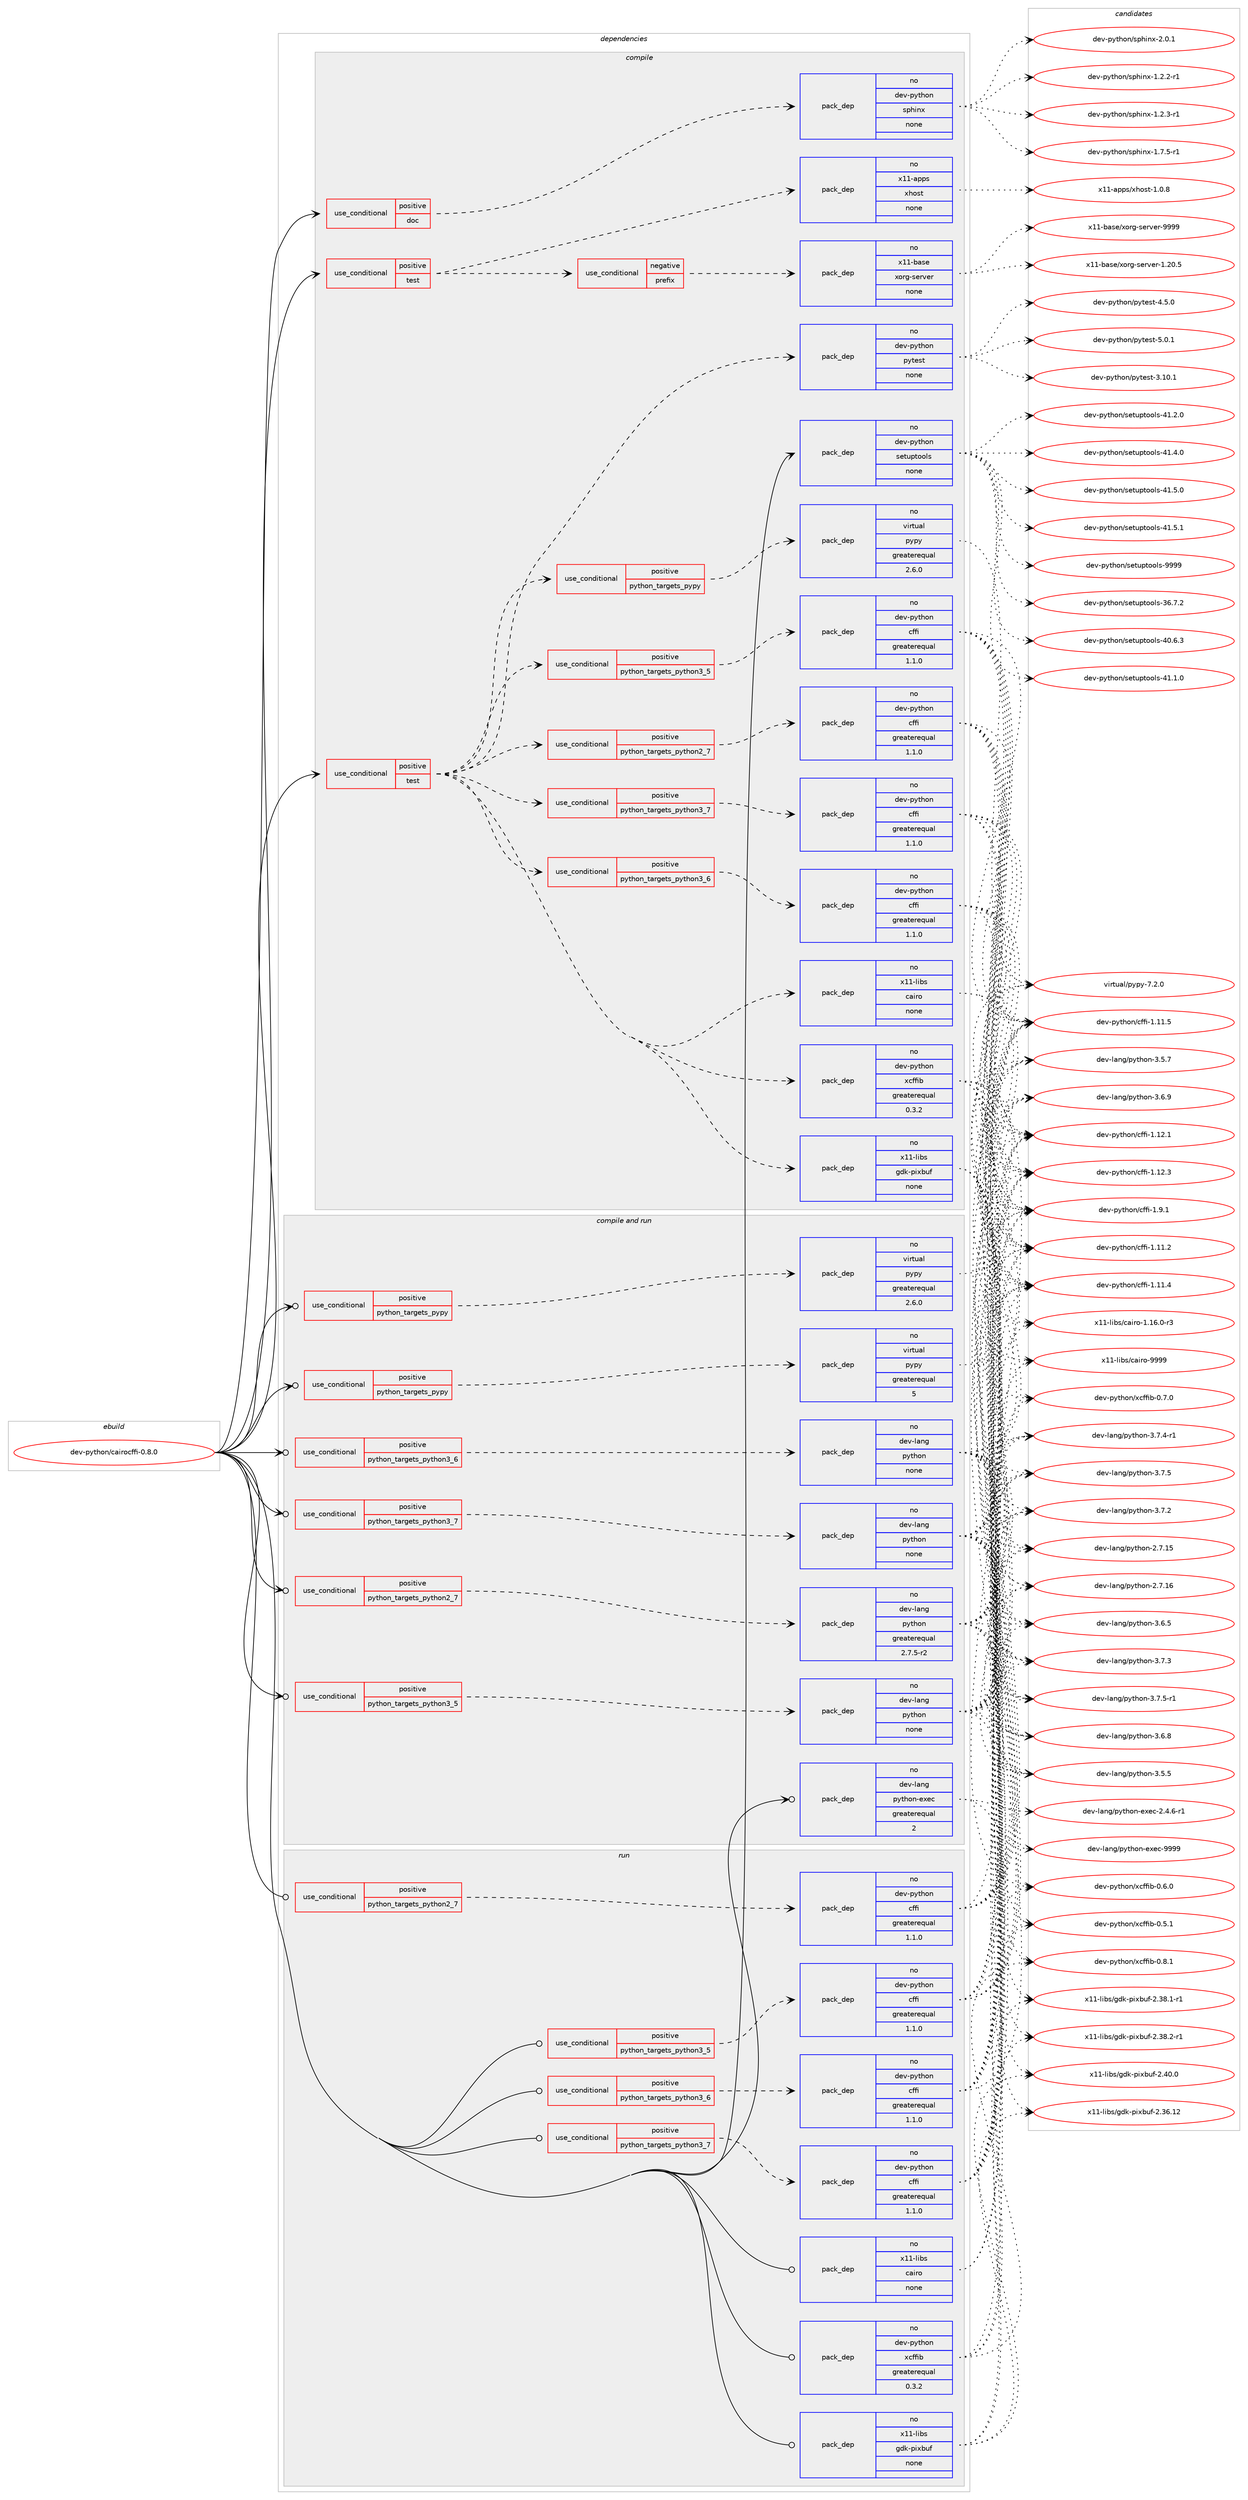 digraph prolog {

# *************
# Graph options
# *************

newrank=true;
concentrate=true;
compound=true;
graph [rankdir=LR,fontname=Helvetica,fontsize=10,ranksep=1.5];#, ranksep=2.5, nodesep=0.2];
edge  [arrowhead=vee];
node  [fontname=Helvetica,fontsize=10];

# **********
# The ebuild
# **********

subgraph cluster_leftcol {
color=gray;
rank=same;
label=<<i>ebuild</i>>;
id [label="dev-python/cairocffi-0.8.0", color=red, width=4, href="../dev-python/cairocffi-0.8.0.svg"];
}

# ****************
# The dependencies
# ****************

subgraph cluster_midcol {
color=gray;
label=<<i>dependencies</i>>;
subgraph cluster_compile {
fillcolor="#eeeeee";
style=filled;
label=<<i>compile</i>>;
subgraph cond137198 {
dependency597837 [label=<<TABLE BORDER="0" CELLBORDER="1" CELLSPACING="0" CELLPADDING="4"><TR><TD ROWSPAN="3" CELLPADDING="10">use_conditional</TD></TR><TR><TD>positive</TD></TR><TR><TD>doc</TD></TR></TABLE>>, shape=none, color=red];
subgraph pack448862 {
dependency597838 [label=<<TABLE BORDER="0" CELLBORDER="1" CELLSPACING="0" CELLPADDING="4" WIDTH="220"><TR><TD ROWSPAN="6" CELLPADDING="30">pack_dep</TD></TR><TR><TD WIDTH="110">no</TD></TR><TR><TD>dev-python</TD></TR><TR><TD>sphinx</TD></TR><TR><TD>none</TD></TR><TR><TD></TD></TR></TABLE>>, shape=none, color=blue];
}
dependency597837:e -> dependency597838:w [weight=20,style="dashed",arrowhead="vee"];
}
id:e -> dependency597837:w [weight=20,style="solid",arrowhead="vee"];
subgraph cond137199 {
dependency597839 [label=<<TABLE BORDER="0" CELLBORDER="1" CELLSPACING="0" CELLPADDING="4"><TR><TD ROWSPAN="3" CELLPADDING="10">use_conditional</TD></TR><TR><TD>positive</TD></TR><TR><TD>test</TD></TR></TABLE>>, shape=none, color=red];
subgraph cond137200 {
dependency597840 [label=<<TABLE BORDER="0" CELLBORDER="1" CELLSPACING="0" CELLPADDING="4"><TR><TD ROWSPAN="3" CELLPADDING="10">use_conditional</TD></TR><TR><TD>negative</TD></TR><TR><TD>prefix</TD></TR></TABLE>>, shape=none, color=red];
subgraph pack448863 {
dependency597841 [label=<<TABLE BORDER="0" CELLBORDER="1" CELLSPACING="0" CELLPADDING="4" WIDTH="220"><TR><TD ROWSPAN="6" CELLPADDING="30">pack_dep</TD></TR><TR><TD WIDTH="110">no</TD></TR><TR><TD>x11-base</TD></TR><TR><TD>xorg-server</TD></TR><TR><TD>none</TD></TR><TR><TD></TD></TR></TABLE>>, shape=none, color=blue];
}
dependency597840:e -> dependency597841:w [weight=20,style="dashed",arrowhead="vee"];
}
dependency597839:e -> dependency597840:w [weight=20,style="dashed",arrowhead="vee"];
subgraph pack448864 {
dependency597842 [label=<<TABLE BORDER="0" CELLBORDER="1" CELLSPACING="0" CELLPADDING="4" WIDTH="220"><TR><TD ROWSPAN="6" CELLPADDING="30">pack_dep</TD></TR><TR><TD WIDTH="110">no</TD></TR><TR><TD>x11-apps</TD></TR><TR><TD>xhost</TD></TR><TR><TD>none</TD></TR><TR><TD></TD></TR></TABLE>>, shape=none, color=blue];
}
dependency597839:e -> dependency597842:w [weight=20,style="dashed",arrowhead="vee"];
}
id:e -> dependency597839:w [weight=20,style="solid",arrowhead="vee"];
subgraph cond137201 {
dependency597843 [label=<<TABLE BORDER="0" CELLBORDER="1" CELLSPACING="0" CELLPADDING="4"><TR><TD ROWSPAN="3" CELLPADDING="10">use_conditional</TD></TR><TR><TD>positive</TD></TR><TR><TD>test</TD></TR></TABLE>>, shape=none, color=red];
subgraph cond137202 {
dependency597844 [label=<<TABLE BORDER="0" CELLBORDER="1" CELLSPACING="0" CELLPADDING="4"><TR><TD ROWSPAN="3" CELLPADDING="10">use_conditional</TD></TR><TR><TD>positive</TD></TR><TR><TD>python_targets_python2_7</TD></TR></TABLE>>, shape=none, color=red];
subgraph pack448865 {
dependency597845 [label=<<TABLE BORDER="0" CELLBORDER="1" CELLSPACING="0" CELLPADDING="4" WIDTH="220"><TR><TD ROWSPAN="6" CELLPADDING="30">pack_dep</TD></TR><TR><TD WIDTH="110">no</TD></TR><TR><TD>dev-python</TD></TR><TR><TD>cffi</TD></TR><TR><TD>greaterequal</TD></TR><TR><TD>1.1.0</TD></TR></TABLE>>, shape=none, color=blue];
}
dependency597844:e -> dependency597845:w [weight=20,style="dashed",arrowhead="vee"];
}
dependency597843:e -> dependency597844:w [weight=20,style="dashed",arrowhead="vee"];
subgraph cond137203 {
dependency597846 [label=<<TABLE BORDER="0" CELLBORDER="1" CELLSPACING="0" CELLPADDING="4"><TR><TD ROWSPAN="3" CELLPADDING="10">use_conditional</TD></TR><TR><TD>positive</TD></TR><TR><TD>python_targets_python3_5</TD></TR></TABLE>>, shape=none, color=red];
subgraph pack448866 {
dependency597847 [label=<<TABLE BORDER="0" CELLBORDER="1" CELLSPACING="0" CELLPADDING="4" WIDTH="220"><TR><TD ROWSPAN="6" CELLPADDING="30">pack_dep</TD></TR><TR><TD WIDTH="110">no</TD></TR><TR><TD>dev-python</TD></TR><TR><TD>cffi</TD></TR><TR><TD>greaterequal</TD></TR><TR><TD>1.1.0</TD></TR></TABLE>>, shape=none, color=blue];
}
dependency597846:e -> dependency597847:w [weight=20,style="dashed",arrowhead="vee"];
}
dependency597843:e -> dependency597846:w [weight=20,style="dashed",arrowhead="vee"];
subgraph cond137204 {
dependency597848 [label=<<TABLE BORDER="0" CELLBORDER="1" CELLSPACING="0" CELLPADDING="4"><TR><TD ROWSPAN="3" CELLPADDING="10">use_conditional</TD></TR><TR><TD>positive</TD></TR><TR><TD>python_targets_python3_6</TD></TR></TABLE>>, shape=none, color=red];
subgraph pack448867 {
dependency597849 [label=<<TABLE BORDER="0" CELLBORDER="1" CELLSPACING="0" CELLPADDING="4" WIDTH="220"><TR><TD ROWSPAN="6" CELLPADDING="30">pack_dep</TD></TR><TR><TD WIDTH="110">no</TD></TR><TR><TD>dev-python</TD></TR><TR><TD>cffi</TD></TR><TR><TD>greaterequal</TD></TR><TR><TD>1.1.0</TD></TR></TABLE>>, shape=none, color=blue];
}
dependency597848:e -> dependency597849:w [weight=20,style="dashed",arrowhead="vee"];
}
dependency597843:e -> dependency597848:w [weight=20,style="dashed",arrowhead="vee"];
subgraph cond137205 {
dependency597850 [label=<<TABLE BORDER="0" CELLBORDER="1" CELLSPACING="0" CELLPADDING="4"><TR><TD ROWSPAN="3" CELLPADDING="10">use_conditional</TD></TR><TR><TD>positive</TD></TR><TR><TD>python_targets_python3_7</TD></TR></TABLE>>, shape=none, color=red];
subgraph pack448868 {
dependency597851 [label=<<TABLE BORDER="0" CELLBORDER="1" CELLSPACING="0" CELLPADDING="4" WIDTH="220"><TR><TD ROWSPAN="6" CELLPADDING="30">pack_dep</TD></TR><TR><TD WIDTH="110">no</TD></TR><TR><TD>dev-python</TD></TR><TR><TD>cffi</TD></TR><TR><TD>greaterequal</TD></TR><TR><TD>1.1.0</TD></TR></TABLE>>, shape=none, color=blue];
}
dependency597850:e -> dependency597851:w [weight=20,style="dashed",arrowhead="vee"];
}
dependency597843:e -> dependency597850:w [weight=20,style="dashed",arrowhead="vee"];
subgraph pack448869 {
dependency597852 [label=<<TABLE BORDER="0" CELLBORDER="1" CELLSPACING="0" CELLPADDING="4" WIDTH="220"><TR><TD ROWSPAN="6" CELLPADDING="30">pack_dep</TD></TR><TR><TD WIDTH="110">no</TD></TR><TR><TD>dev-python</TD></TR><TR><TD>xcffib</TD></TR><TR><TD>greaterequal</TD></TR><TR><TD>0.3.2</TD></TR></TABLE>>, shape=none, color=blue];
}
dependency597843:e -> dependency597852:w [weight=20,style="dashed",arrowhead="vee"];
subgraph pack448870 {
dependency597853 [label=<<TABLE BORDER="0" CELLBORDER="1" CELLSPACING="0" CELLPADDING="4" WIDTH="220"><TR><TD ROWSPAN="6" CELLPADDING="30">pack_dep</TD></TR><TR><TD WIDTH="110">no</TD></TR><TR><TD>x11-libs</TD></TR><TR><TD>cairo</TD></TR><TR><TD>none</TD></TR><TR><TD></TD></TR></TABLE>>, shape=none, color=blue];
}
dependency597843:e -> dependency597853:w [weight=20,style="dashed",arrowhead="vee"];
subgraph pack448871 {
dependency597854 [label=<<TABLE BORDER="0" CELLBORDER="1" CELLSPACING="0" CELLPADDING="4" WIDTH="220"><TR><TD ROWSPAN="6" CELLPADDING="30">pack_dep</TD></TR><TR><TD WIDTH="110">no</TD></TR><TR><TD>x11-libs</TD></TR><TR><TD>gdk-pixbuf</TD></TR><TR><TD>none</TD></TR><TR><TD></TD></TR></TABLE>>, shape=none, color=blue];
}
dependency597843:e -> dependency597854:w [weight=20,style="dashed",arrowhead="vee"];
subgraph cond137206 {
dependency597855 [label=<<TABLE BORDER="0" CELLBORDER="1" CELLSPACING="0" CELLPADDING="4"><TR><TD ROWSPAN="3" CELLPADDING="10">use_conditional</TD></TR><TR><TD>positive</TD></TR><TR><TD>python_targets_pypy</TD></TR></TABLE>>, shape=none, color=red];
subgraph pack448872 {
dependency597856 [label=<<TABLE BORDER="0" CELLBORDER="1" CELLSPACING="0" CELLPADDING="4" WIDTH="220"><TR><TD ROWSPAN="6" CELLPADDING="30">pack_dep</TD></TR><TR><TD WIDTH="110">no</TD></TR><TR><TD>virtual</TD></TR><TR><TD>pypy</TD></TR><TR><TD>greaterequal</TD></TR><TR><TD>2.6.0</TD></TR></TABLE>>, shape=none, color=blue];
}
dependency597855:e -> dependency597856:w [weight=20,style="dashed",arrowhead="vee"];
}
dependency597843:e -> dependency597855:w [weight=20,style="dashed",arrowhead="vee"];
subgraph pack448873 {
dependency597857 [label=<<TABLE BORDER="0" CELLBORDER="1" CELLSPACING="0" CELLPADDING="4" WIDTH="220"><TR><TD ROWSPAN="6" CELLPADDING="30">pack_dep</TD></TR><TR><TD WIDTH="110">no</TD></TR><TR><TD>dev-python</TD></TR><TR><TD>pytest</TD></TR><TR><TD>none</TD></TR><TR><TD></TD></TR></TABLE>>, shape=none, color=blue];
}
dependency597843:e -> dependency597857:w [weight=20,style="dashed",arrowhead="vee"];
}
id:e -> dependency597843:w [weight=20,style="solid",arrowhead="vee"];
subgraph pack448874 {
dependency597858 [label=<<TABLE BORDER="0" CELLBORDER="1" CELLSPACING="0" CELLPADDING="4" WIDTH="220"><TR><TD ROWSPAN="6" CELLPADDING="30">pack_dep</TD></TR><TR><TD WIDTH="110">no</TD></TR><TR><TD>dev-python</TD></TR><TR><TD>setuptools</TD></TR><TR><TD>none</TD></TR><TR><TD></TD></TR></TABLE>>, shape=none, color=blue];
}
id:e -> dependency597858:w [weight=20,style="solid",arrowhead="vee"];
}
subgraph cluster_compileandrun {
fillcolor="#eeeeee";
style=filled;
label=<<i>compile and run</i>>;
subgraph cond137207 {
dependency597859 [label=<<TABLE BORDER="0" CELLBORDER="1" CELLSPACING="0" CELLPADDING="4"><TR><TD ROWSPAN="3" CELLPADDING="10">use_conditional</TD></TR><TR><TD>positive</TD></TR><TR><TD>python_targets_pypy</TD></TR></TABLE>>, shape=none, color=red];
subgraph pack448875 {
dependency597860 [label=<<TABLE BORDER="0" CELLBORDER="1" CELLSPACING="0" CELLPADDING="4" WIDTH="220"><TR><TD ROWSPAN="6" CELLPADDING="30">pack_dep</TD></TR><TR><TD WIDTH="110">no</TD></TR><TR><TD>virtual</TD></TR><TR><TD>pypy</TD></TR><TR><TD>greaterequal</TD></TR><TR><TD>2.6.0</TD></TR></TABLE>>, shape=none, color=blue];
}
dependency597859:e -> dependency597860:w [weight=20,style="dashed",arrowhead="vee"];
}
id:e -> dependency597859:w [weight=20,style="solid",arrowhead="odotvee"];
subgraph cond137208 {
dependency597861 [label=<<TABLE BORDER="0" CELLBORDER="1" CELLSPACING="0" CELLPADDING="4"><TR><TD ROWSPAN="3" CELLPADDING="10">use_conditional</TD></TR><TR><TD>positive</TD></TR><TR><TD>python_targets_pypy</TD></TR></TABLE>>, shape=none, color=red];
subgraph pack448876 {
dependency597862 [label=<<TABLE BORDER="0" CELLBORDER="1" CELLSPACING="0" CELLPADDING="4" WIDTH="220"><TR><TD ROWSPAN="6" CELLPADDING="30">pack_dep</TD></TR><TR><TD WIDTH="110">no</TD></TR><TR><TD>virtual</TD></TR><TR><TD>pypy</TD></TR><TR><TD>greaterequal</TD></TR><TR><TD>5</TD></TR></TABLE>>, shape=none, color=blue];
}
dependency597861:e -> dependency597862:w [weight=20,style="dashed",arrowhead="vee"];
}
id:e -> dependency597861:w [weight=20,style="solid",arrowhead="odotvee"];
subgraph cond137209 {
dependency597863 [label=<<TABLE BORDER="0" CELLBORDER="1" CELLSPACING="0" CELLPADDING="4"><TR><TD ROWSPAN="3" CELLPADDING="10">use_conditional</TD></TR><TR><TD>positive</TD></TR><TR><TD>python_targets_python2_7</TD></TR></TABLE>>, shape=none, color=red];
subgraph pack448877 {
dependency597864 [label=<<TABLE BORDER="0" CELLBORDER="1" CELLSPACING="0" CELLPADDING="4" WIDTH="220"><TR><TD ROWSPAN="6" CELLPADDING="30">pack_dep</TD></TR><TR><TD WIDTH="110">no</TD></TR><TR><TD>dev-lang</TD></TR><TR><TD>python</TD></TR><TR><TD>greaterequal</TD></TR><TR><TD>2.7.5-r2</TD></TR></TABLE>>, shape=none, color=blue];
}
dependency597863:e -> dependency597864:w [weight=20,style="dashed",arrowhead="vee"];
}
id:e -> dependency597863:w [weight=20,style="solid",arrowhead="odotvee"];
subgraph cond137210 {
dependency597865 [label=<<TABLE BORDER="0" CELLBORDER="1" CELLSPACING="0" CELLPADDING="4"><TR><TD ROWSPAN="3" CELLPADDING="10">use_conditional</TD></TR><TR><TD>positive</TD></TR><TR><TD>python_targets_python3_5</TD></TR></TABLE>>, shape=none, color=red];
subgraph pack448878 {
dependency597866 [label=<<TABLE BORDER="0" CELLBORDER="1" CELLSPACING="0" CELLPADDING="4" WIDTH="220"><TR><TD ROWSPAN="6" CELLPADDING="30">pack_dep</TD></TR><TR><TD WIDTH="110">no</TD></TR><TR><TD>dev-lang</TD></TR><TR><TD>python</TD></TR><TR><TD>none</TD></TR><TR><TD></TD></TR></TABLE>>, shape=none, color=blue];
}
dependency597865:e -> dependency597866:w [weight=20,style="dashed",arrowhead="vee"];
}
id:e -> dependency597865:w [weight=20,style="solid",arrowhead="odotvee"];
subgraph cond137211 {
dependency597867 [label=<<TABLE BORDER="0" CELLBORDER="1" CELLSPACING="0" CELLPADDING="4"><TR><TD ROWSPAN="3" CELLPADDING="10">use_conditional</TD></TR><TR><TD>positive</TD></TR><TR><TD>python_targets_python3_6</TD></TR></TABLE>>, shape=none, color=red];
subgraph pack448879 {
dependency597868 [label=<<TABLE BORDER="0" CELLBORDER="1" CELLSPACING="0" CELLPADDING="4" WIDTH="220"><TR><TD ROWSPAN="6" CELLPADDING="30">pack_dep</TD></TR><TR><TD WIDTH="110">no</TD></TR><TR><TD>dev-lang</TD></TR><TR><TD>python</TD></TR><TR><TD>none</TD></TR><TR><TD></TD></TR></TABLE>>, shape=none, color=blue];
}
dependency597867:e -> dependency597868:w [weight=20,style="dashed",arrowhead="vee"];
}
id:e -> dependency597867:w [weight=20,style="solid",arrowhead="odotvee"];
subgraph cond137212 {
dependency597869 [label=<<TABLE BORDER="0" CELLBORDER="1" CELLSPACING="0" CELLPADDING="4"><TR><TD ROWSPAN="3" CELLPADDING="10">use_conditional</TD></TR><TR><TD>positive</TD></TR><TR><TD>python_targets_python3_7</TD></TR></TABLE>>, shape=none, color=red];
subgraph pack448880 {
dependency597870 [label=<<TABLE BORDER="0" CELLBORDER="1" CELLSPACING="0" CELLPADDING="4" WIDTH="220"><TR><TD ROWSPAN="6" CELLPADDING="30">pack_dep</TD></TR><TR><TD WIDTH="110">no</TD></TR><TR><TD>dev-lang</TD></TR><TR><TD>python</TD></TR><TR><TD>none</TD></TR><TR><TD></TD></TR></TABLE>>, shape=none, color=blue];
}
dependency597869:e -> dependency597870:w [weight=20,style="dashed",arrowhead="vee"];
}
id:e -> dependency597869:w [weight=20,style="solid",arrowhead="odotvee"];
subgraph pack448881 {
dependency597871 [label=<<TABLE BORDER="0" CELLBORDER="1" CELLSPACING="0" CELLPADDING="4" WIDTH="220"><TR><TD ROWSPAN="6" CELLPADDING="30">pack_dep</TD></TR><TR><TD WIDTH="110">no</TD></TR><TR><TD>dev-lang</TD></TR><TR><TD>python-exec</TD></TR><TR><TD>greaterequal</TD></TR><TR><TD>2</TD></TR></TABLE>>, shape=none, color=blue];
}
id:e -> dependency597871:w [weight=20,style="solid",arrowhead="odotvee"];
}
subgraph cluster_run {
fillcolor="#eeeeee";
style=filled;
label=<<i>run</i>>;
subgraph cond137213 {
dependency597872 [label=<<TABLE BORDER="0" CELLBORDER="1" CELLSPACING="0" CELLPADDING="4"><TR><TD ROWSPAN="3" CELLPADDING="10">use_conditional</TD></TR><TR><TD>positive</TD></TR><TR><TD>python_targets_python2_7</TD></TR></TABLE>>, shape=none, color=red];
subgraph pack448882 {
dependency597873 [label=<<TABLE BORDER="0" CELLBORDER="1" CELLSPACING="0" CELLPADDING="4" WIDTH="220"><TR><TD ROWSPAN="6" CELLPADDING="30">pack_dep</TD></TR><TR><TD WIDTH="110">no</TD></TR><TR><TD>dev-python</TD></TR><TR><TD>cffi</TD></TR><TR><TD>greaterequal</TD></TR><TR><TD>1.1.0</TD></TR></TABLE>>, shape=none, color=blue];
}
dependency597872:e -> dependency597873:w [weight=20,style="dashed",arrowhead="vee"];
}
id:e -> dependency597872:w [weight=20,style="solid",arrowhead="odot"];
subgraph cond137214 {
dependency597874 [label=<<TABLE BORDER="0" CELLBORDER="1" CELLSPACING="0" CELLPADDING="4"><TR><TD ROWSPAN="3" CELLPADDING="10">use_conditional</TD></TR><TR><TD>positive</TD></TR><TR><TD>python_targets_python3_5</TD></TR></TABLE>>, shape=none, color=red];
subgraph pack448883 {
dependency597875 [label=<<TABLE BORDER="0" CELLBORDER="1" CELLSPACING="0" CELLPADDING="4" WIDTH="220"><TR><TD ROWSPAN="6" CELLPADDING="30">pack_dep</TD></TR><TR><TD WIDTH="110">no</TD></TR><TR><TD>dev-python</TD></TR><TR><TD>cffi</TD></TR><TR><TD>greaterequal</TD></TR><TR><TD>1.1.0</TD></TR></TABLE>>, shape=none, color=blue];
}
dependency597874:e -> dependency597875:w [weight=20,style="dashed",arrowhead="vee"];
}
id:e -> dependency597874:w [weight=20,style="solid",arrowhead="odot"];
subgraph cond137215 {
dependency597876 [label=<<TABLE BORDER="0" CELLBORDER="1" CELLSPACING="0" CELLPADDING="4"><TR><TD ROWSPAN="3" CELLPADDING="10">use_conditional</TD></TR><TR><TD>positive</TD></TR><TR><TD>python_targets_python3_6</TD></TR></TABLE>>, shape=none, color=red];
subgraph pack448884 {
dependency597877 [label=<<TABLE BORDER="0" CELLBORDER="1" CELLSPACING="0" CELLPADDING="4" WIDTH="220"><TR><TD ROWSPAN="6" CELLPADDING="30">pack_dep</TD></TR><TR><TD WIDTH="110">no</TD></TR><TR><TD>dev-python</TD></TR><TR><TD>cffi</TD></TR><TR><TD>greaterequal</TD></TR><TR><TD>1.1.0</TD></TR></TABLE>>, shape=none, color=blue];
}
dependency597876:e -> dependency597877:w [weight=20,style="dashed",arrowhead="vee"];
}
id:e -> dependency597876:w [weight=20,style="solid",arrowhead="odot"];
subgraph cond137216 {
dependency597878 [label=<<TABLE BORDER="0" CELLBORDER="1" CELLSPACING="0" CELLPADDING="4"><TR><TD ROWSPAN="3" CELLPADDING="10">use_conditional</TD></TR><TR><TD>positive</TD></TR><TR><TD>python_targets_python3_7</TD></TR></TABLE>>, shape=none, color=red];
subgraph pack448885 {
dependency597879 [label=<<TABLE BORDER="0" CELLBORDER="1" CELLSPACING="0" CELLPADDING="4" WIDTH="220"><TR><TD ROWSPAN="6" CELLPADDING="30">pack_dep</TD></TR><TR><TD WIDTH="110">no</TD></TR><TR><TD>dev-python</TD></TR><TR><TD>cffi</TD></TR><TR><TD>greaterequal</TD></TR><TR><TD>1.1.0</TD></TR></TABLE>>, shape=none, color=blue];
}
dependency597878:e -> dependency597879:w [weight=20,style="dashed",arrowhead="vee"];
}
id:e -> dependency597878:w [weight=20,style="solid",arrowhead="odot"];
subgraph pack448886 {
dependency597880 [label=<<TABLE BORDER="0" CELLBORDER="1" CELLSPACING="0" CELLPADDING="4" WIDTH="220"><TR><TD ROWSPAN="6" CELLPADDING="30">pack_dep</TD></TR><TR><TD WIDTH="110">no</TD></TR><TR><TD>dev-python</TD></TR><TR><TD>xcffib</TD></TR><TR><TD>greaterequal</TD></TR><TR><TD>0.3.2</TD></TR></TABLE>>, shape=none, color=blue];
}
id:e -> dependency597880:w [weight=20,style="solid",arrowhead="odot"];
subgraph pack448887 {
dependency597881 [label=<<TABLE BORDER="0" CELLBORDER="1" CELLSPACING="0" CELLPADDING="4" WIDTH="220"><TR><TD ROWSPAN="6" CELLPADDING="30">pack_dep</TD></TR><TR><TD WIDTH="110">no</TD></TR><TR><TD>x11-libs</TD></TR><TR><TD>cairo</TD></TR><TR><TD>none</TD></TR><TR><TD></TD></TR></TABLE>>, shape=none, color=blue];
}
id:e -> dependency597881:w [weight=20,style="solid",arrowhead="odot"];
subgraph pack448888 {
dependency597882 [label=<<TABLE BORDER="0" CELLBORDER="1" CELLSPACING="0" CELLPADDING="4" WIDTH="220"><TR><TD ROWSPAN="6" CELLPADDING="30">pack_dep</TD></TR><TR><TD WIDTH="110">no</TD></TR><TR><TD>x11-libs</TD></TR><TR><TD>gdk-pixbuf</TD></TR><TR><TD>none</TD></TR><TR><TD></TD></TR></TABLE>>, shape=none, color=blue];
}
id:e -> dependency597882:w [weight=20,style="solid",arrowhead="odot"];
}
}

# **************
# The candidates
# **************

subgraph cluster_choices {
rank=same;
color=gray;
label=<<i>candidates</i>>;

subgraph choice448862 {
color=black;
nodesep=1;
choice10010111845112121116104111110471151121041051101204549465046504511449 [label="dev-python/sphinx-1.2.2-r1", color=red, width=4,href="../dev-python/sphinx-1.2.2-r1.svg"];
choice10010111845112121116104111110471151121041051101204549465046514511449 [label="dev-python/sphinx-1.2.3-r1", color=red, width=4,href="../dev-python/sphinx-1.2.3-r1.svg"];
choice10010111845112121116104111110471151121041051101204549465546534511449 [label="dev-python/sphinx-1.7.5-r1", color=red, width=4,href="../dev-python/sphinx-1.7.5-r1.svg"];
choice1001011184511212111610411111047115112104105110120455046484649 [label="dev-python/sphinx-2.0.1", color=red, width=4,href="../dev-python/sphinx-2.0.1.svg"];
dependency597838:e -> choice10010111845112121116104111110471151121041051101204549465046504511449:w [style=dotted,weight="100"];
dependency597838:e -> choice10010111845112121116104111110471151121041051101204549465046514511449:w [style=dotted,weight="100"];
dependency597838:e -> choice10010111845112121116104111110471151121041051101204549465546534511449:w [style=dotted,weight="100"];
dependency597838:e -> choice1001011184511212111610411111047115112104105110120455046484649:w [style=dotted,weight="100"];
}
subgraph choice448863 {
color=black;
nodesep=1;
choice1204949459897115101471201111141034511510111411810111445494650484653 [label="x11-base/xorg-server-1.20.5", color=red, width=4,href="../x11-base/xorg-server-1.20.5.svg"];
choice120494945989711510147120111114103451151011141181011144557575757 [label="x11-base/xorg-server-9999", color=red, width=4,href="../x11-base/xorg-server-9999.svg"];
dependency597841:e -> choice1204949459897115101471201111141034511510111411810111445494650484653:w [style=dotted,weight="100"];
dependency597841:e -> choice120494945989711510147120111114103451151011141181011144557575757:w [style=dotted,weight="100"];
}
subgraph choice448864 {
color=black;
nodesep=1;
choice1204949459711211211547120104111115116454946484656 [label="x11-apps/xhost-1.0.8", color=red, width=4,href="../x11-apps/xhost-1.0.8.svg"];
dependency597842:e -> choice1204949459711211211547120104111115116454946484656:w [style=dotted,weight="100"];
}
subgraph choice448865 {
color=black;
nodesep=1;
choice10010111845112121116104111110479910210210545494649494650 [label="dev-python/cffi-1.11.2", color=red, width=4,href="../dev-python/cffi-1.11.2.svg"];
choice10010111845112121116104111110479910210210545494649494652 [label="dev-python/cffi-1.11.4", color=red, width=4,href="../dev-python/cffi-1.11.4.svg"];
choice10010111845112121116104111110479910210210545494649494653 [label="dev-python/cffi-1.11.5", color=red, width=4,href="../dev-python/cffi-1.11.5.svg"];
choice10010111845112121116104111110479910210210545494649504649 [label="dev-python/cffi-1.12.1", color=red, width=4,href="../dev-python/cffi-1.12.1.svg"];
choice10010111845112121116104111110479910210210545494649504651 [label="dev-python/cffi-1.12.3", color=red, width=4,href="../dev-python/cffi-1.12.3.svg"];
choice100101118451121211161041111104799102102105454946574649 [label="dev-python/cffi-1.9.1", color=red, width=4,href="../dev-python/cffi-1.9.1.svg"];
dependency597845:e -> choice10010111845112121116104111110479910210210545494649494650:w [style=dotted,weight="100"];
dependency597845:e -> choice10010111845112121116104111110479910210210545494649494652:w [style=dotted,weight="100"];
dependency597845:e -> choice10010111845112121116104111110479910210210545494649494653:w [style=dotted,weight="100"];
dependency597845:e -> choice10010111845112121116104111110479910210210545494649504649:w [style=dotted,weight="100"];
dependency597845:e -> choice10010111845112121116104111110479910210210545494649504651:w [style=dotted,weight="100"];
dependency597845:e -> choice100101118451121211161041111104799102102105454946574649:w [style=dotted,weight="100"];
}
subgraph choice448866 {
color=black;
nodesep=1;
choice10010111845112121116104111110479910210210545494649494650 [label="dev-python/cffi-1.11.2", color=red, width=4,href="../dev-python/cffi-1.11.2.svg"];
choice10010111845112121116104111110479910210210545494649494652 [label="dev-python/cffi-1.11.4", color=red, width=4,href="../dev-python/cffi-1.11.4.svg"];
choice10010111845112121116104111110479910210210545494649494653 [label="dev-python/cffi-1.11.5", color=red, width=4,href="../dev-python/cffi-1.11.5.svg"];
choice10010111845112121116104111110479910210210545494649504649 [label="dev-python/cffi-1.12.1", color=red, width=4,href="../dev-python/cffi-1.12.1.svg"];
choice10010111845112121116104111110479910210210545494649504651 [label="dev-python/cffi-1.12.3", color=red, width=4,href="../dev-python/cffi-1.12.3.svg"];
choice100101118451121211161041111104799102102105454946574649 [label="dev-python/cffi-1.9.1", color=red, width=4,href="../dev-python/cffi-1.9.1.svg"];
dependency597847:e -> choice10010111845112121116104111110479910210210545494649494650:w [style=dotted,weight="100"];
dependency597847:e -> choice10010111845112121116104111110479910210210545494649494652:w [style=dotted,weight="100"];
dependency597847:e -> choice10010111845112121116104111110479910210210545494649494653:w [style=dotted,weight="100"];
dependency597847:e -> choice10010111845112121116104111110479910210210545494649504649:w [style=dotted,weight="100"];
dependency597847:e -> choice10010111845112121116104111110479910210210545494649504651:w [style=dotted,weight="100"];
dependency597847:e -> choice100101118451121211161041111104799102102105454946574649:w [style=dotted,weight="100"];
}
subgraph choice448867 {
color=black;
nodesep=1;
choice10010111845112121116104111110479910210210545494649494650 [label="dev-python/cffi-1.11.2", color=red, width=4,href="../dev-python/cffi-1.11.2.svg"];
choice10010111845112121116104111110479910210210545494649494652 [label="dev-python/cffi-1.11.4", color=red, width=4,href="../dev-python/cffi-1.11.4.svg"];
choice10010111845112121116104111110479910210210545494649494653 [label="dev-python/cffi-1.11.5", color=red, width=4,href="../dev-python/cffi-1.11.5.svg"];
choice10010111845112121116104111110479910210210545494649504649 [label="dev-python/cffi-1.12.1", color=red, width=4,href="../dev-python/cffi-1.12.1.svg"];
choice10010111845112121116104111110479910210210545494649504651 [label="dev-python/cffi-1.12.3", color=red, width=4,href="../dev-python/cffi-1.12.3.svg"];
choice100101118451121211161041111104799102102105454946574649 [label="dev-python/cffi-1.9.1", color=red, width=4,href="../dev-python/cffi-1.9.1.svg"];
dependency597849:e -> choice10010111845112121116104111110479910210210545494649494650:w [style=dotted,weight="100"];
dependency597849:e -> choice10010111845112121116104111110479910210210545494649494652:w [style=dotted,weight="100"];
dependency597849:e -> choice10010111845112121116104111110479910210210545494649494653:w [style=dotted,weight="100"];
dependency597849:e -> choice10010111845112121116104111110479910210210545494649504649:w [style=dotted,weight="100"];
dependency597849:e -> choice10010111845112121116104111110479910210210545494649504651:w [style=dotted,weight="100"];
dependency597849:e -> choice100101118451121211161041111104799102102105454946574649:w [style=dotted,weight="100"];
}
subgraph choice448868 {
color=black;
nodesep=1;
choice10010111845112121116104111110479910210210545494649494650 [label="dev-python/cffi-1.11.2", color=red, width=4,href="../dev-python/cffi-1.11.2.svg"];
choice10010111845112121116104111110479910210210545494649494652 [label="dev-python/cffi-1.11.4", color=red, width=4,href="../dev-python/cffi-1.11.4.svg"];
choice10010111845112121116104111110479910210210545494649494653 [label="dev-python/cffi-1.11.5", color=red, width=4,href="../dev-python/cffi-1.11.5.svg"];
choice10010111845112121116104111110479910210210545494649504649 [label="dev-python/cffi-1.12.1", color=red, width=4,href="../dev-python/cffi-1.12.1.svg"];
choice10010111845112121116104111110479910210210545494649504651 [label="dev-python/cffi-1.12.3", color=red, width=4,href="../dev-python/cffi-1.12.3.svg"];
choice100101118451121211161041111104799102102105454946574649 [label="dev-python/cffi-1.9.1", color=red, width=4,href="../dev-python/cffi-1.9.1.svg"];
dependency597851:e -> choice10010111845112121116104111110479910210210545494649494650:w [style=dotted,weight="100"];
dependency597851:e -> choice10010111845112121116104111110479910210210545494649494652:w [style=dotted,weight="100"];
dependency597851:e -> choice10010111845112121116104111110479910210210545494649494653:w [style=dotted,weight="100"];
dependency597851:e -> choice10010111845112121116104111110479910210210545494649504649:w [style=dotted,weight="100"];
dependency597851:e -> choice10010111845112121116104111110479910210210545494649504651:w [style=dotted,weight="100"];
dependency597851:e -> choice100101118451121211161041111104799102102105454946574649:w [style=dotted,weight="100"];
}
subgraph choice448869 {
color=black;
nodesep=1;
choice10010111845112121116104111110471209910210210598454846534649 [label="dev-python/xcffib-0.5.1", color=red, width=4,href="../dev-python/xcffib-0.5.1.svg"];
choice10010111845112121116104111110471209910210210598454846544648 [label="dev-python/xcffib-0.6.0", color=red, width=4,href="../dev-python/xcffib-0.6.0.svg"];
choice10010111845112121116104111110471209910210210598454846554648 [label="dev-python/xcffib-0.7.0", color=red, width=4,href="../dev-python/xcffib-0.7.0.svg"];
choice10010111845112121116104111110471209910210210598454846564649 [label="dev-python/xcffib-0.8.1", color=red, width=4,href="../dev-python/xcffib-0.8.1.svg"];
dependency597852:e -> choice10010111845112121116104111110471209910210210598454846534649:w [style=dotted,weight="100"];
dependency597852:e -> choice10010111845112121116104111110471209910210210598454846544648:w [style=dotted,weight="100"];
dependency597852:e -> choice10010111845112121116104111110471209910210210598454846554648:w [style=dotted,weight="100"];
dependency597852:e -> choice10010111845112121116104111110471209910210210598454846564649:w [style=dotted,weight="100"];
}
subgraph choice448870 {
color=black;
nodesep=1;
choice12049494510810598115479997105114111454946495446484511451 [label="x11-libs/cairo-1.16.0-r3", color=red, width=4,href="../x11-libs/cairo-1.16.0-r3.svg"];
choice120494945108105981154799971051141114557575757 [label="x11-libs/cairo-9999", color=red, width=4,href="../x11-libs/cairo-9999.svg"];
dependency597853:e -> choice12049494510810598115479997105114111454946495446484511451:w [style=dotted,weight="100"];
dependency597853:e -> choice120494945108105981154799971051141114557575757:w [style=dotted,weight="100"];
}
subgraph choice448871 {
color=black;
nodesep=1;
choice120494945108105981154710310010745112105120981171024550465154464950 [label="x11-libs/gdk-pixbuf-2.36.12", color=red, width=4,href="../x11-libs/gdk-pixbuf-2.36.12.svg"];
choice12049494510810598115471031001074511210512098117102455046515646494511449 [label="x11-libs/gdk-pixbuf-2.38.1-r1", color=red, width=4,href="../x11-libs/gdk-pixbuf-2.38.1-r1.svg"];
choice12049494510810598115471031001074511210512098117102455046515646504511449 [label="x11-libs/gdk-pixbuf-2.38.2-r1", color=red, width=4,href="../x11-libs/gdk-pixbuf-2.38.2-r1.svg"];
choice1204949451081059811547103100107451121051209811710245504652484648 [label="x11-libs/gdk-pixbuf-2.40.0", color=red, width=4,href="../x11-libs/gdk-pixbuf-2.40.0.svg"];
dependency597854:e -> choice120494945108105981154710310010745112105120981171024550465154464950:w [style=dotted,weight="100"];
dependency597854:e -> choice12049494510810598115471031001074511210512098117102455046515646494511449:w [style=dotted,weight="100"];
dependency597854:e -> choice12049494510810598115471031001074511210512098117102455046515646504511449:w [style=dotted,weight="100"];
dependency597854:e -> choice1204949451081059811547103100107451121051209811710245504652484648:w [style=dotted,weight="100"];
}
subgraph choice448872 {
color=black;
nodesep=1;
choice1181051141161179710847112121112121455546504648 [label="virtual/pypy-7.2.0", color=red, width=4,href="../virtual/pypy-7.2.0.svg"];
dependency597856:e -> choice1181051141161179710847112121112121455546504648:w [style=dotted,weight="100"];
}
subgraph choice448873 {
color=black;
nodesep=1;
choice100101118451121211161041111104711212111610111511645514649484649 [label="dev-python/pytest-3.10.1", color=red, width=4,href="../dev-python/pytest-3.10.1.svg"];
choice1001011184511212111610411111047112121116101115116455246534648 [label="dev-python/pytest-4.5.0", color=red, width=4,href="../dev-python/pytest-4.5.0.svg"];
choice1001011184511212111610411111047112121116101115116455346484649 [label="dev-python/pytest-5.0.1", color=red, width=4,href="../dev-python/pytest-5.0.1.svg"];
dependency597857:e -> choice100101118451121211161041111104711212111610111511645514649484649:w [style=dotted,weight="100"];
dependency597857:e -> choice1001011184511212111610411111047112121116101115116455246534648:w [style=dotted,weight="100"];
dependency597857:e -> choice1001011184511212111610411111047112121116101115116455346484649:w [style=dotted,weight="100"];
}
subgraph choice448874 {
color=black;
nodesep=1;
choice100101118451121211161041111104711510111611711211611111110811545515446554650 [label="dev-python/setuptools-36.7.2", color=red, width=4,href="../dev-python/setuptools-36.7.2.svg"];
choice100101118451121211161041111104711510111611711211611111110811545524846544651 [label="dev-python/setuptools-40.6.3", color=red, width=4,href="../dev-python/setuptools-40.6.3.svg"];
choice100101118451121211161041111104711510111611711211611111110811545524946494648 [label="dev-python/setuptools-41.1.0", color=red, width=4,href="../dev-python/setuptools-41.1.0.svg"];
choice100101118451121211161041111104711510111611711211611111110811545524946504648 [label="dev-python/setuptools-41.2.0", color=red, width=4,href="../dev-python/setuptools-41.2.0.svg"];
choice100101118451121211161041111104711510111611711211611111110811545524946524648 [label="dev-python/setuptools-41.4.0", color=red, width=4,href="../dev-python/setuptools-41.4.0.svg"];
choice100101118451121211161041111104711510111611711211611111110811545524946534648 [label="dev-python/setuptools-41.5.0", color=red, width=4,href="../dev-python/setuptools-41.5.0.svg"];
choice100101118451121211161041111104711510111611711211611111110811545524946534649 [label="dev-python/setuptools-41.5.1", color=red, width=4,href="../dev-python/setuptools-41.5.1.svg"];
choice10010111845112121116104111110471151011161171121161111111081154557575757 [label="dev-python/setuptools-9999", color=red, width=4,href="../dev-python/setuptools-9999.svg"];
dependency597858:e -> choice100101118451121211161041111104711510111611711211611111110811545515446554650:w [style=dotted,weight="100"];
dependency597858:e -> choice100101118451121211161041111104711510111611711211611111110811545524846544651:w [style=dotted,weight="100"];
dependency597858:e -> choice100101118451121211161041111104711510111611711211611111110811545524946494648:w [style=dotted,weight="100"];
dependency597858:e -> choice100101118451121211161041111104711510111611711211611111110811545524946504648:w [style=dotted,weight="100"];
dependency597858:e -> choice100101118451121211161041111104711510111611711211611111110811545524946524648:w [style=dotted,weight="100"];
dependency597858:e -> choice100101118451121211161041111104711510111611711211611111110811545524946534648:w [style=dotted,weight="100"];
dependency597858:e -> choice100101118451121211161041111104711510111611711211611111110811545524946534649:w [style=dotted,weight="100"];
dependency597858:e -> choice10010111845112121116104111110471151011161171121161111111081154557575757:w [style=dotted,weight="100"];
}
subgraph choice448875 {
color=black;
nodesep=1;
choice1181051141161179710847112121112121455546504648 [label="virtual/pypy-7.2.0", color=red, width=4,href="../virtual/pypy-7.2.0.svg"];
dependency597860:e -> choice1181051141161179710847112121112121455546504648:w [style=dotted,weight="100"];
}
subgraph choice448876 {
color=black;
nodesep=1;
choice1181051141161179710847112121112121455546504648 [label="virtual/pypy-7.2.0", color=red, width=4,href="../virtual/pypy-7.2.0.svg"];
dependency597862:e -> choice1181051141161179710847112121112121455546504648:w [style=dotted,weight="100"];
}
subgraph choice448877 {
color=black;
nodesep=1;
choice10010111845108971101034711212111610411111045504655464953 [label="dev-lang/python-2.7.15", color=red, width=4,href="../dev-lang/python-2.7.15.svg"];
choice10010111845108971101034711212111610411111045504655464954 [label="dev-lang/python-2.7.16", color=red, width=4,href="../dev-lang/python-2.7.16.svg"];
choice100101118451089711010347112121116104111110455146534653 [label="dev-lang/python-3.5.5", color=red, width=4,href="../dev-lang/python-3.5.5.svg"];
choice100101118451089711010347112121116104111110455146534655 [label="dev-lang/python-3.5.7", color=red, width=4,href="../dev-lang/python-3.5.7.svg"];
choice100101118451089711010347112121116104111110455146544653 [label="dev-lang/python-3.6.5", color=red, width=4,href="../dev-lang/python-3.6.5.svg"];
choice100101118451089711010347112121116104111110455146544656 [label="dev-lang/python-3.6.8", color=red, width=4,href="../dev-lang/python-3.6.8.svg"];
choice100101118451089711010347112121116104111110455146544657 [label="dev-lang/python-3.6.9", color=red, width=4,href="../dev-lang/python-3.6.9.svg"];
choice100101118451089711010347112121116104111110455146554650 [label="dev-lang/python-3.7.2", color=red, width=4,href="../dev-lang/python-3.7.2.svg"];
choice100101118451089711010347112121116104111110455146554651 [label="dev-lang/python-3.7.3", color=red, width=4,href="../dev-lang/python-3.7.3.svg"];
choice1001011184510897110103471121211161041111104551465546524511449 [label="dev-lang/python-3.7.4-r1", color=red, width=4,href="../dev-lang/python-3.7.4-r1.svg"];
choice100101118451089711010347112121116104111110455146554653 [label="dev-lang/python-3.7.5", color=red, width=4,href="../dev-lang/python-3.7.5.svg"];
choice1001011184510897110103471121211161041111104551465546534511449 [label="dev-lang/python-3.7.5-r1", color=red, width=4,href="../dev-lang/python-3.7.5-r1.svg"];
dependency597864:e -> choice10010111845108971101034711212111610411111045504655464953:w [style=dotted,weight="100"];
dependency597864:e -> choice10010111845108971101034711212111610411111045504655464954:w [style=dotted,weight="100"];
dependency597864:e -> choice100101118451089711010347112121116104111110455146534653:w [style=dotted,weight="100"];
dependency597864:e -> choice100101118451089711010347112121116104111110455146534655:w [style=dotted,weight="100"];
dependency597864:e -> choice100101118451089711010347112121116104111110455146544653:w [style=dotted,weight="100"];
dependency597864:e -> choice100101118451089711010347112121116104111110455146544656:w [style=dotted,weight="100"];
dependency597864:e -> choice100101118451089711010347112121116104111110455146544657:w [style=dotted,weight="100"];
dependency597864:e -> choice100101118451089711010347112121116104111110455146554650:w [style=dotted,weight="100"];
dependency597864:e -> choice100101118451089711010347112121116104111110455146554651:w [style=dotted,weight="100"];
dependency597864:e -> choice1001011184510897110103471121211161041111104551465546524511449:w [style=dotted,weight="100"];
dependency597864:e -> choice100101118451089711010347112121116104111110455146554653:w [style=dotted,weight="100"];
dependency597864:e -> choice1001011184510897110103471121211161041111104551465546534511449:w [style=dotted,weight="100"];
}
subgraph choice448878 {
color=black;
nodesep=1;
choice10010111845108971101034711212111610411111045504655464953 [label="dev-lang/python-2.7.15", color=red, width=4,href="../dev-lang/python-2.7.15.svg"];
choice10010111845108971101034711212111610411111045504655464954 [label="dev-lang/python-2.7.16", color=red, width=4,href="../dev-lang/python-2.7.16.svg"];
choice100101118451089711010347112121116104111110455146534653 [label="dev-lang/python-3.5.5", color=red, width=4,href="../dev-lang/python-3.5.5.svg"];
choice100101118451089711010347112121116104111110455146534655 [label="dev-lang/python-3.5.7", color=red, width=4,href="../dev-lang/python-3.5.7.svg"];
choice100101118451089711010347112121116104111110455146544653 [label="dev-lang/python-3.6.5", color=red, width=4,href="../dev-lang/python-3.6.5.svg"];
choice100101118451089711010347112121116104111110455146544656 [label="dev-lang/python-3.6.8", color=red, width=4,href="../dev-lang/python-3.6.8.svg"];
choice100101118451089711010347112121116104111110455146544657 [label="dev-lang/python-3.6.9", color=red, width=4,href="../dev-lang/python-3.6.9.svg"];
choice100101118451089711010347112121116104111110455146554650 [label="dev-lang/python-3.7.2", color=red, width=4,href="../dev-lang/python-3.7.2.svg"];
choice100101118451089711010347112121116104111110455146554651 [label="dev-lang/python-3.7.3", color=red, width=4,href="../dev-lang/python-3.7.3.svg"];
choice1001011184510897110103471121211161041111104551465546524511449 [label="dev-lang/python-3.7.4-r1", color=red, width=4,href="../dev-lang/python-3.7.4-r1.svg"];
choice100101118451089711010347112121116104111110455146554653 [label="dev-lang/python-3.7.5", color=red, width=4,href="../dev-lang/python-3.7.5.svg"];
choice1001011184510897110103471121211161041111104551465546534511449 [label="dev-lang/python-3.7.5-r1", color=red, width=4,href="../dev-lang/python-3.7.5-r1.svg"];
dependency597866:e -> choice10010111845108971101034711212111610411111045504655464953:w [style=dotted,weight="100"];
dependency597866:e -> choice10010111845108971101034711212111610411111045504655464954:w [style=dotted,weight="100"];
dependency597866:e -> choice100101118451089711010347112121116104111110455146534653:w [style=dotted,weight="100"];
dependency597866:e -> choice100101118451089711010347112121116104111110455146534655:w [style=dotted,weight="100"];
dependency597866:e -> choice100101118451089711010347112121116104111110455146544653:w [style=dotted,weight="100"];
dependency597866:e -> choice100101118451089711010347112121116104111110455146544656:w [style=dotted,weight="100"];
dependency597866:e -> choice100101118451089711010347112121116104111110455146544657:w [style=dotted,weight="100"];
dependency597866:e -> choice100101118451089711010347112121116104111110455146554650:w [style=dotted,weight="100"];
dependency597866:e -> choice100101118451089711010347112121116104111110455146554651:w [style=dotted,weight="100"];
dependency597866:e -> choice1001011184510897110103471121211161041111104551465546524511449:w [style=dotted,weight="100"];
dependency597866:e -> choice100101118451089711010347112121116104111110455146554653:w [style=dotted,weight="100"];
dependency597866:e -> choice1001011184510897110103471121211161041111104551465546534511449:w [style=dotted,weight="100"];
}
subgraph choice448879 {
color=black;
nodesep=1;
choice10010111845108971101034711212111610411111045504655464953 [label="dev-lang/python-2.7.15", color=red, width=4,href="../dev-lang/python-2.7.15.svg"];
choice10010111845108971101034711212111610411111045504655464954 [label="dev-lang/python-2.7.16", color=red, width=4,href="../dev-lang/python-2.7.16.svg"];
choice100101118451089711010347112121116104111110455146534653 [label="dev-lang/python-3.5.5", color=red, width=4,href="../dev-lang/python-3.5.5.svg"];
choice100101118451089711010347112121116104111110455146534655 [label="dev-lang/python-3.5.7", color=red, width=4,href="../dev-lang/python-3.5.7.svg"];
choice100101118451089711010347112121116104111110455146544653 [label="dev-lang/python-3.6.5", color=red, width=4,href="../dev-lang/python-3.6.5.svg"];
choice100101118451089711010347112121116104111110455146544656 [label="dev-lang/python-3.6.8", color=red, width=4,href="../dev-lang/python-3.6.8.svg"];
choice100101118451089711010347112121116104111110455146544657 [label="dev-lang/python-3.6.9", color=red, width=4,href="../dev-lang/python-3.6.9.svg"];
choice100101118451089711010347112121116104111110455146554650 [label="dev-lang/python-3.7.2", color=red, width=4,href="../dev-lang/python-3.7.2.svg"];
choice100101118451089711010347112121116104111110455146554651 [label="dev-lang/python-3.7.3", color=red, width=4,href="../dev-lang/python-3.7.3.svg"];
choice1001011184510897110103471121211161041111104551465546524511449 [label="dev-lang/python-3.7.4-r1", color=red, width=4,href="../dev-lang/python-3.7.4-r1.svg"];
choice100101118451089711010347112121116104111110455146554653 [label="dev-lang/python-3.7.5", color=red, width=4,href="../dev-lang/python-3.7.5.svg"];
choice1001011184510897110103471121211161041111104551465546534511449 [label="dev-lang/python-3.7.5-r1", color=red, width=4,href="../dev-lang/python-3.7.5-r1.svg"];
dependency597868:e -> choice10010111845108971101034711212111610411111045504655464953:w [style=dotted,weight="100"];
dependency597868:e -> choice10010111845108971101034711212111610411111045504655464954:w [style=dotted,weight="100"];
dependency597868:e -> choice100101118451089711010347112121116104111110455146534653:w [style=dotted,weight="100"];
dependency597868:e -> choice100101118451089711010347112121116104111110455146534655:w [style=dotted,weight="100"];
dependency597868:e -> choice100101118451089711010347112121116104111110455146544653:w [style=dotted,weight="100"];
dependency597868:e -> choice100101118451089711010347112121116104111110455146544656:w [style=dotted,weight="100"];
dependency597868:e -> choice100101118451089711010347112121116104111110455146544657:w [style=dotted,weight="100"];
dependency597868:e -> choice100101118451089711010347112121116104111110455146554650:w [style=dotted,weight="100"];
dependency597868:e -> choice100101118451089711010347112121116104111110455146554651:w [style=dotted,weight="100"];
dependency597868:e -> choice1001011184510897110103471121211161041111104551465546524511449:w [style=dotted,weight="100"];
dependency597868:e -> choice100101118451089711010347112121116104111110455146554653:w [style=dotted,weight="100"];
dependency597868:e -> choice1001011184510897110103471121211161041111104551465546534511449:w [style=dotted,weight="100"];
}
subgraph choice448880 {
color=black;
nodesep=1;
choice10010111845108971101034711212111610411111045504655464953 [label="dev-lang/python-2.7.15", color=red, width=4,href="../dev-lang/python-2.7.15.svg"];
choice10010111845108971101034711212111610411111045504655464954 [label="dev-lang/python-2.7.16", color=red, width=4,href="../dev-lang/python-2.7.16.svg"];
choice100101118451089711010347112121116104111110455146534653 [label="dev-lang/python-3.5.5", color=red, width=4,href="../dev-lang/python-3.5.5.svg"];
choice100101118451089711010347112121116104111110455146534655 [label="dev-lang/python-3.5.7", color=red, width=4,href="../dev-lang/python-3.5.7.svg"];
choice100101118451089711010347112121116104111110455146544653 [label="dev-lang/python-3.6.5", color=red, width=4,href="../dev-lang/python-3.6.5.svg"];
choice100101118451089711010347112121116104111110455146544656 [label="dev-lang/python-3.6.8", color=red, width=4,href="../dev-lang/python-3.6.8.svg"];
choice100101118451089711010347112121116104111110455146544657 [label="dev-lang/python-3.6.9", color=red, width=4,href="../dev-lang/python-3.6.9.svg"];
choice100101118451089711010347112121116104111110455146554650 [label="dev-lang/python-3.7.2", color=red, width=4,href="../dev-lang/python-3.7.2.svg"];
choice100101118451089711010347112121116104111110455146554651 [label="dev-lang/python-3.7.3", color=red, width=4,href="../dev-lang/python-3.7.3.svg"];
choice1001011184510897110103471121211161041111104551465546524511449 [label="dev-lang/python-3.7.4-r1", color=red, width=4,href="../dev-lang/python-3.7.4-r1.svg"];
choice100101118451089711010347112121116104111110455146554653 [label="dev-lang/python-3.7.5", color=red, width=4,href="../dev-lang/python-3.7.5.svg"];
choice1001011184510897110103471121211161041111104551465546534511449 [label="dev-lang/python-3.7.5-r1", color=red, width=4,href="../dev-lang/python-3.7.5-r1.svg"];
dependency597870:e -> choice10010111845108971101034711212111610411111045504655464953:w [style=dotted,weight="100"];
dependency597870:e -> choice10010111845108971101034711212111610411111045504655464954:w [style=dotted,weight="100"];
dependency597870:e -> choice100101118451089711010347112121116104111110455146534653:w [style=dotted,weight="100"];
dependency597870:e -> choice100101118451089711010347112121116104111110455146534655:w [style=dotted,weight="100"];
dependency597870:e -> choice100101118451089711010347112121116104111110455146544653:w [style=dotted,weight="100"];
dependency597870:e -> choice100101118451089711010347112121116104111110455146544656:w [style=dotted,weight="100"];
dependency597870:e -> choice100101118451089711010347112121116104111110455146544657:w [style=dotted,weight="100"];
dependency597870:e -> choice100101118451089711010347112121116104111110455146554650:w [style=dotted,weight="100"];
dependency597870:e -> choice100101118451089711010347112121116104111110455146554651:w [style=dotted,weight="100"];
dependency597870:e -> choice1001011184510897110103471121211161041111104551465546524511449:w [style=dotted,weight="100"];
dependency597870:e -> choice100101118451089711010347112121116104111110455146554653:w [style=dotted,weight="100"];
dependency597870:e -> choice1001011184510897110103471121211161041111104551465546534511449:w [style=dotted,weight="100"];
}
subgraph choice448881 {
color=black;
nodesep=1;
choice10010111845108971101034711212111610411111045101120101994550465246544511449 [label="dev-lang/python-exec-2.4.6-r1", color=red, width=4,href="../dev-lang/python-exec-2.4.6-r1.svg"];
choice10010111845108971101034711212111610411111045101120101994557575757 [label="dev-lang/python-exec-9999", color=red, width=4,href="../dev-lang/python-exec-9999.svg"];
dependency597871:e -> choice10010111845108971101034711212111610411111045101120101994550465246544511449:w [style=dotted,weight="100"];
dependency597871:e -> choice10010111845108971101034711212111610411111045101120101994557575757:w [style=dotted,weight="100"];
}
subgraph choice448882 {
color=black;
nodesep=1;
choice10010111845112121116104111110479910210210545494649494650 [label="dev-python/cffi-1.11.2", color=red, width=4,href="../dev-python/cffi-1.11.2.svg"];
choice10010111845112121116104111110479910210210545494649494652 [label="dev-python/cffi-1.11.4", color=red, width=4,href="../dev-python/cffi-1.11.4.svg"];
choice10010111845112121116104111110479910210210545494649494653 [label="dev-python/cffi-1.11.5", color=red, width=4,href="../dev-python/cffi-1.11.5.svg"];
choice10010111845112121116104111110479910210210545494649504649 [label="dev-python/cffi-1.12.1", color=red, width=4,href="../dev-python/cffi-1.12.1.svg"];
choice10010111845112121116104111110479910210210545494649504651 [label="dev-python/cffi-1.12.3", color=red, width=4,href="../dev-python/cffi-1.12.3.svg"];
choice100101118451121211161041111104799102102105454946574649 [label="dev-python/cffi-1.9.1", color=red, width=4,href="../dev-python/cffi-1.9.1.svg"];
dependency597873:e -> choice10010111845112121116104111110479910210210545494649494650:w [style=dotted,weight="100"];
dependency597873:e -> choice10010111845112121116104111110479910210210545494649494652:w [style=dotted,weight="100"];
dependency597873:e -> choice10010111845112121116104111110479910210210545494649494653:w [style=dotted,weight="100"];
dependency597873:e -> choice10010111845112121116104111110479910210210545494649504649:w [style=dotted,weight="100"];
dependency597873:e -> choice10010111845112121116104111110479910210210545494649504651:w [style=dotted,weight="100"];
dependency597873:e -> choice100101118451121211161041111104799102102105454946574649:w [style=dotted,weight="100"];
}
subgraph choice448883 {
color=black;
nodesep=1;
choice10010111845112121116104111110479910210210545494649494650 [label="dev-python/cffi-1.11.2", color=red, width=4,href="../dev-python/cffi-1.11.2.svg"];
choice10010111845112121116104111110479910210210545494649494652 [label="dev-python/cffi-1.11.4", color=red, width=4,href="../dev-python/cffi-1.11.4.svg"];
choice10010111845112121116104111110479910210210545494649494653 [label="dev-python/cffi-1.11.5", color=red, width=4,href="../dev-python/cffi-1.11.5.svg"];
choice10010111845112121116104111110479910210210545494649504649 [label="dev-python/cffi-1.12.1", color=red, width=4,href="../dev-python/cffi-1.12.1.svg"];
choice10010111845112121116104111110479910210210545494649504651 [label="dev-python/cffi-1.12.3", color=red, width=4,href="../dev-python/cffi-1.12.3.svg"];
choice100101118451121211161041111104799102102105454946574649 [label="dev-python/cffi-1.9.1", color=red, width=4,href="../dev-python/cffi-1.9.1.svg"];
dependency597875:e -> choice10010111845112121116104111110479910210210545494649494650:w [style=dotted,weight="100"];
dependency597875:e -> choice10010111845112121116104111110479910210210545494649494652:w [style=dotted,weight="100"];
dependency597875:e -> choice10010111845112121116104111110479910210210545494649494653:w [style=dotted,weight="100"];
dependency597875:e -> choice10010111845112121116104111110479910210210545494649504649:w [style=dotted,weight="100"];
dependency597875:e -> choice10010111845112121116104111110479910210210545494649504651:w [style=dotted,weight="100"];
dependency597875:e -> choice100101118451121211161041111104799102102105454946574649:w [style=dotted,weight="100"];
}
subgraph choice448884 {
color=black;
nodesep=1;
choice10010111845112121116104111110479910210210545494649494650 [label="dev-python/cffi-1.11.2", color=red, width=4,href="../dev-python/cffi-1.11.2.svg"];
choice10010111845112121116104111110479910210210545494649494652 [label="dev-python/cffi-1.11.4", color=red, width=4,href="../dev-python/cffi-1.11.4.svg"];
choice10010111845112121116104111110479910210210545494649494653 [label="dev-python/cffi-1.11.5", color=red, width=4,href="../dev-python/cffi-1.11.5.svg"];
choice10010111845112121116104111110479910210210545494649504649 [label="dev-python/cffi-1.12.1", color=red, width=4,href="../dev-python/cffi-1.12.1.svg"];
choice10010111845112121116104111110479910210210545494649504651 [label="dev-python/cffi-1.12.3", color=red, width=4,href="../dev-python/cffi-1.12.3.svg"];
choice100101118451121211161041111104799102102105454946574649 [label="dev-python/cffi-1.9.1", color=red, width=4,href="../dev-python/cffi-1.9.1.svg"];
dependency597877:e -> choice10010111845112121116104111110479910210210545494649494650:w [style=dotted,weight="100"];
dependency597877:e -> choice10010111845112121116104111110479910210210545494649494652:w [style=dotted,weight="100"];
dependency597877:e -> choice10010111845112121116104111110479910210210545494649494653:w [style=dotted,weight="100"];
dependency597877:e -> choice10010111845112121116104111110479910210210545494649504649:w [style=dotted,weight="100"];
dependency597877:e -> choice10010111845112121116104111110479910210210545494649504651:w [style=dotted,weight="100"];
dependency597877:e -> choice100101118451121211161041111104799102102105454946574649:w [style=dotted,weight="100"];
}
subgraph choice448885 {
color=black;
nodesep=1;
choice10010111845112121116104111110479910210210545494649494650 [label="dev-python/cffi-1.11.2", color=red, width=4,href="../dev-python/cffi-1.11.2.svg"];
choice10010111845112121116104111110479910210210545494649494652 [label="dev-python/cffi-1.11.4", color=red, width=4,href="../dev-python/cffi-1.11.4.svg"];
choice10010111845112121116104111110479910210210545494649494653 [label="dev-python/cffi-1.11.5", color=red, width=4,href="../dev-python/cffi-1.11.5.svg"];
choice10010111845112121116104111110479910210210545494649504649 [label="dev-python/cffi-1.12.1", color=red, width=4,href="../dev-python/cffi-1.12.1.svg"];
choice10010111845112121116104111110479910210210545494649504651 [label="dev-python/cffi-1.12.3", color=red, width=4,href="../dev-python/cffi-1.12.3.svg"];
choice100101118451121211161041111104799102102105454946574649 [label="dev-python/cffi-1.9.1", color=red, width=4,href="../dev-python/cffi-1.9.1.svg"];
dependency597879:e -> choice10010111845112121116104111110479910210210545494649494650:w [style=dotted,weight="100"];
dependency597879:e -> choice10010111845112121116104111110479910210210545494649494652:w [style=dotted,weight="100"];
dependency597879:e -> choice10010111845112121116104111110479910210210545494649494653:w [style=dotted,weight="100"];
dependency597879:e -> choice10010111845112121116104111110479910210210545494649504649:w [style=dotted,weight="100"];
dependency597879:e -> choice10010111845112121116104111110479910210210545494649504651:w [style=dotted,weight="100"];
dependency597879:e -> choice100101118451121211161041111104799102102105454946574649:w [style=dotted,weight="100"];
}
subgraph choice448886 {
color=black;
nodesep=1;
choice10010111845112121116104111110471209910210210598454846534649 [label="dev-python/xcffib-0.5.1", color=red, width=4,href="../dev-python/xcffib-0.5.1.svg"];
choice10010111845112121116104111110471209910210210598454846544648 [label="dev-python/xcffib-0.6.0", color=red, width=4,href="../dev-python/xcffib-0.6.0.svg"];
choice10010111845112121116104111110471209910210210598454846554648 [label="dev-python/xcffib-0.7.0", color=red, width=4,href="../dev-python/xcffib-0.7.0.svg"];
choice10010111845112121116104111110471209910210210598454846564649 [label="dev-python/xcffib-0.8.1", color=red, width=4,href="../dev-python/xcffib-0.8.1.svg"];
dependency597880:e -> choice10010111845112121116104111110471209910210210598454846534649:w [style=dotted,weight="100"];
dependency597880:e -> choice10010111845112121116104111110471209910210210598454846544648:w [style=dotted,weight="100"];
dependency597880:e -> choice10010111845112121116104111110471209910210210598454846554648:w [style=dotted,weight="100"];
dependency597880:e -> choice10010111845112121116104111110471209910210210598454846564649:w [style=dotted,weight="100"];
}
subgraph choice448887 {
color=black;
nodesep=1;
choice12049494510810598115479997105114111454946495446484511451 [label="x11-libs/cairo-1.16.0-r3", color=red, width=4,href="../x11-libs/cairo-1.16.0-r3.svg"];
choice120494945108105981154799971051141114557575757 [label="x11-libs/cairo-9999", color=red, width=4,href="../x11-libs/cairo-9999.svg"];
dependency597881:e -> choice12049494510810598115479997105114111454946495446484511451:w [style=dotted,weight="100"];
dependency597881:e -> choice120494945108105981154799971051141114557575757:w [style=dotted,weight="100"];
}
subgraph choice448888 {
color=black;
nodesep=1;
choice120494945108105981154710310010745112105120981171024550465154464950 [label="x11-libs/gdk-pixbuf-2.36.12", color=red, width=4,href="../x11-libs/gdk-pixbuf-2.36.12.svg"];
choice12049494510810598115471031001074511210512098117102455046515646494511449 [label="x11-libs/gdk-pixbuf-2.38.1-r1", color=red, width=4,href="../x11-libs/gdk-pixbuf-2.38.1-r1.svg"];
choice12049494510810598115471031001074511210512098117102455046515646504511449 [label="x11-libs/gdk-pixbuf-2.38.2-r1", color=red, width=4,href="../x11-libs/gdk-pixbuf-2.38.2-r1.svg"];
choice1204949451081059811547103100107451121051209811710245504652484648 [label="x11-libs/gdk-pixbuf-2.40.0", color=red, width=4,href="../x11-libs/gdk-pixbuf-2.40.0.svg"];
dependency597882:e -> choice120494945108105981154710310010745112105120981171024550465154464950:w [style=dotted,weight="100"];
dependency597882:e -> choice12049494510810598115471031001074511210512098117102455046515646494511449:w [style=dotted,weight="100"];
dependency597882:e -> choice12049494510810598115471031001074511210512098117102455046515646504511449:w [style=dotted,weight="100"];
dependency597882:e -> choice1204949451081059811547103100107451121051209811710245504652484648:w [style=dotted,weight="100"];
}
}

}

